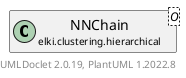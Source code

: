 @startuml
    remove .*\.(Instance|Par|Parameterizer|Factory)$
    set namespaceSeparator none
    hide empty fields
    hide empty methods

    class "<size:14>NNChain.Instance\n<size:10>elki.clustering.hierarchical" as elki.clustering.hierarchical.NNChain.Instance [[NNChain.Instance.html]] {
        +Instance(Linkage)
        +run(ClusterDistanceMatrix, ClusterMergeHistoryBuilder): ClusterMergeHistory
        -nnChainCore(): void
        {static} +findUnlinked(int, int, int[]): int
    }

    class "<size:14>AGNES.Instance\n<size:10>elki.clustering.hierarchical" as elki.clustering.hierarchical.AGNES.Instance [[AGNES.Instance.html]]
    class "<size:14>NNChain\n<size:10>elki.clustering.hierarchical" as elki.clustering.hierarchical.NNChain<O> [[NNChain.html]]

    elki.clustering.hierarchical.AGNES.Instance <|-- elki.clustering.hierarchical.NNChain.Instance
    elki.clustering.hierarchical.NNChain +-- elki.clustering.hierarchical.NNChain.Instance

    center footer UMLDoclet 2.0.19, PlantUML 1.2022.8
@enduml
